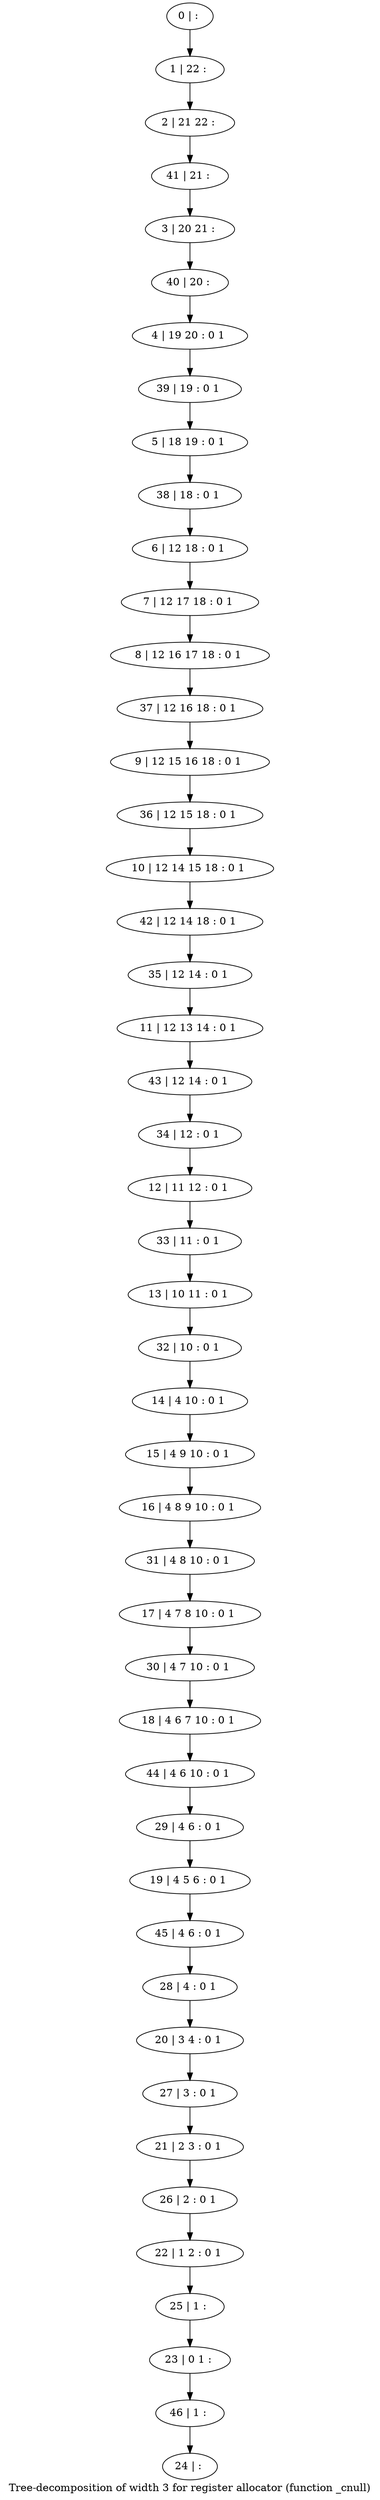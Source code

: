 digraph G {
graph [label="Tree-decomposition of width 3 for register allocator (function _cnull)"]
0[label="0 | : "];
1[label="1 | 22 : "];
2[label="2 | 21 22 : "];
3[label="3 | 20 21 : "];
4[label="4 | 19 20 : 0 1 "];
5[label="5 | 18 19 : 0 1 "];
6[label="6 | 12 18 : 0 1 "];
7[label="7 | 12 17 18 : 0 1 "];
8[label="8 | 12 16 17 18 : 0 1 "];
9[label="9 | 12 15 16 18 : 0 1 "];
10[label="10 | 12 14 15 18 : 0 1 "];
11[label="11 | 12 13 14 : 0 1 "];
12[label="12 | 11 12 : 0 1 "];
13[label="13 | 10 11 : 0 1 "];
14[label="14 | 4 10 : 0 1 "];
15[label="15 | 4 9 10 : 0 1 "];
16[label="16 | 4 8 9 10 : 0 1 "];
17[label="17 | 4 7 8 10 : 0 1 "];
18[label="18 | 4 6 7 10 : 0 1 "];
19[label="19 | 4 5 6 : 0 1 "];
20[label="20 | 3 4 : 0 1 "];
21[label="21 | 2 3 : 0 1 "];
22[label="22 | 1 2 : 0 1 "];
23[label="23 | 0 1 : "];
24[label="24 | : "];
25[label="25 | 1 : "];
26[label="26 | 2 : 0 1 "];
27[label="27 | 3 : 0 1 "];
28[label="28 | 4 : 0 1 "];
29[label="29 | 4 6 : 0 1 "];
30[label="30 | 4 7 10 : 0 1 "];
31[label="31 | 4 8 10 : 0 1 "];
32[label="32 | 10 : 0 1 "];
33[label="33 | 11 : 0 1 "];
34[label="34 | 12 : 0 1 "];
35[label="35 | 12 14 : 0 1 "];
36[label="36 | 12 15 18 : 0 1 "];
37[label="37 | 12 16 18 : 0 1 "];
38[label="38 | 18 : 0 1 "];
39[label="39 | 19 : 0 1 "];
40[label="40 | 20 : "];
41[label="41 | 21 : "];
42[label="42 | 12 14 18 : 0 1 "];
43[label="43 | 12 14 : 0 1 "];
44[label="44 | 4 6 10 : 0 1 "];
45[label="45 | 4 6 : 0 1 "];
46[label="46 | 1 : "];
0->1 ;
1->2 ;
6->7 ;
7->8 ;
14->15 ;
15->16 ;
25->23 ;
22->25 ;
26->22 ;
21->26 ;
27->21 ;
20->27 ;
28->20 ;
29->19 ;
30->18 ;
17->30 ;
31->17 ;
16->31 ;
32->14 ;
13->32 ;
33->13 ;
12->33 ;
34->12 ;
35->11 ;
36->10 ;
9->36 ;
37->9 ;
8->37 ;
38->6 ;
5->38 ;
39->5 ;
4->39 ;
40->4 ;
3->40 ;
41->3 ;
2->41 ;
42->35 ;
10->42 ;
43->34 ;
11->43 ;
44->29 ;
18->44 ;
45->28 ;
19->45 ;
46->24 ;
23->46 ;
}
